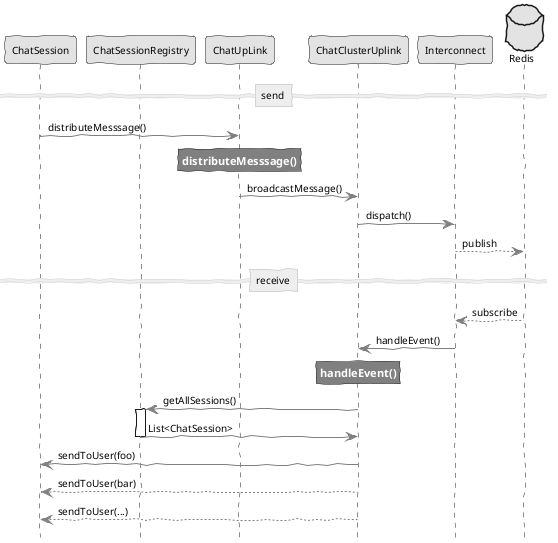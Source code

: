 @startuml
skinparam handwritten true
skinparam monochrome true
skinparam ArrowColor gray
skinparam DefaultFontSize 10
skinparam Note {
    FontName Arial
    FontStyle bold
    FontSize 11
    FontColor white
    BackGroundColor gray
}
skinparam Sequence {
    DividerFontStyle normal
    DividerBorderThickness 1
    DividerBorderColor lightgray
}

hide footbox

participant ChatSession
participant ChatSessionRegistry
participant ChatUpLink
participant ChatClusterUplink
participant Interconnect
database Redis

==send==
ChatSession -> ChatUpLink: distributeMesssage()
rnote over ChatUpLink: distributeMesssage()
ChatUpLink -> ChatClusterUplink: broadcastMessage()
ChatClusterUplink -> Interconnect: dispatch()
Interconnect --> Redis: publish

==receive==
Interconnect <-- Redis: subscribe
ChatClusterUplink <- Interconnect: handleEvent()
rnote over ChatClusterUplink: handleEvent()
ChatClusterUplink -> ChatSessionRegistry: getAllSessions()
activate ChatSessionRegistry
ChatClusterUplink <- ChatSessionRegistry: List<ChatSession>
deactivate ChatSessionRegistry
ChatSession <- ChatClusterUplink: sendToUser(foo)
ChatSession <-- ChatClusterUplink: sendToUser(bar)
ChatSession <-- ChatClusterUplink: sendToUser(...)

@enduml
